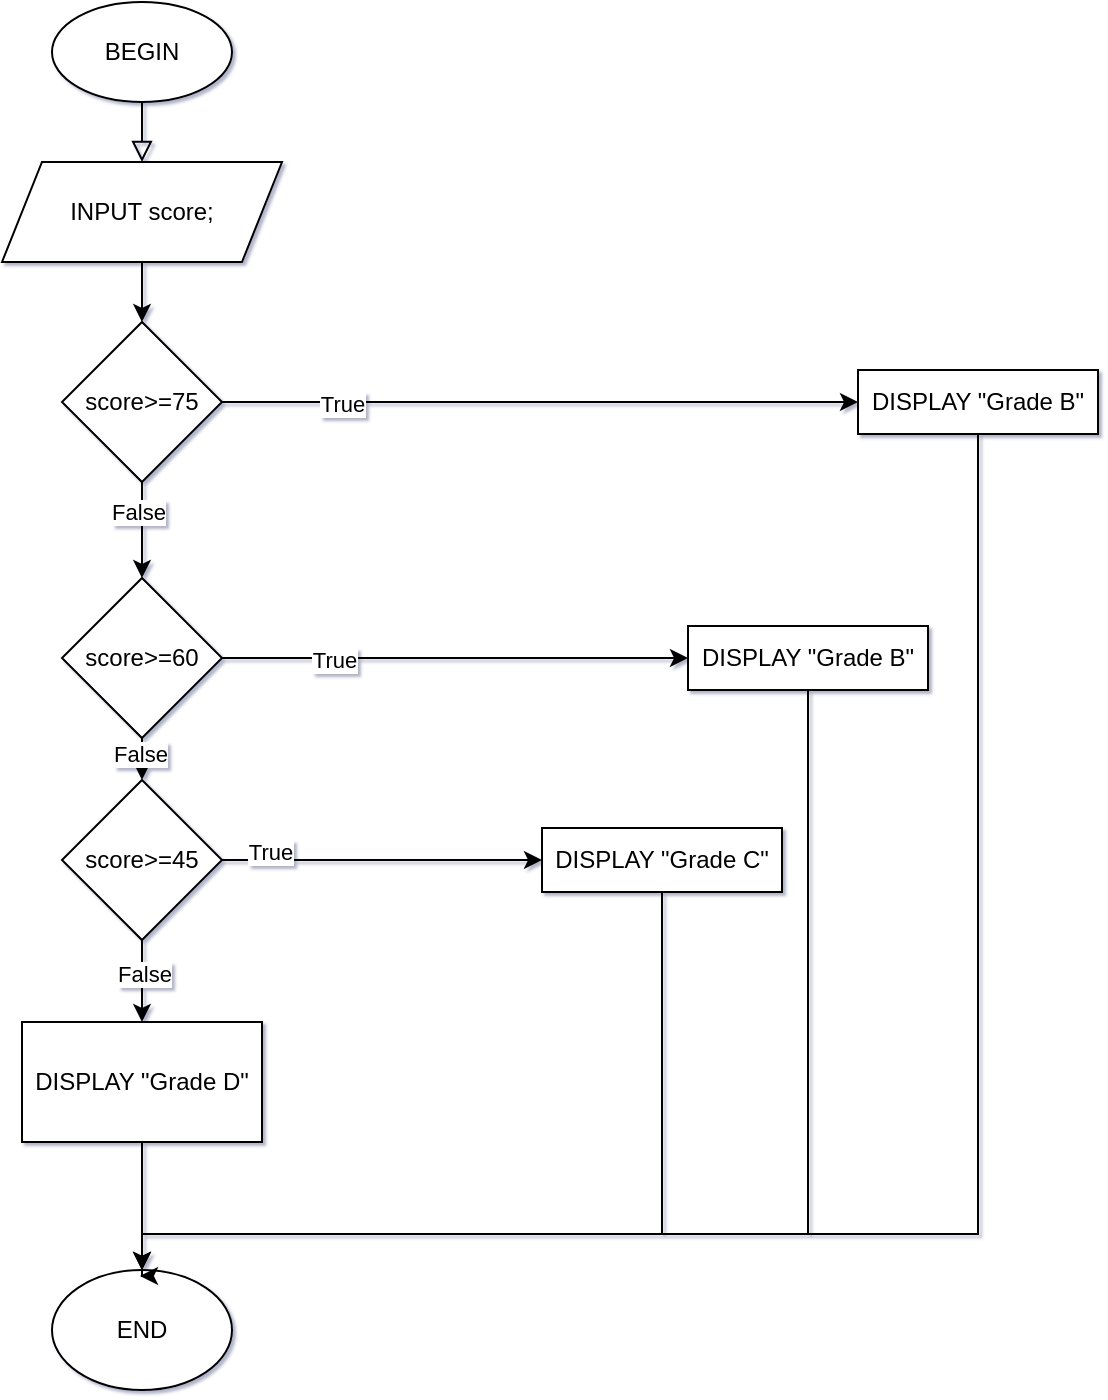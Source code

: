 <mxfile version="21.7.4" type="device">
  <diagram id="C5RBs43oDa-KdzZeNtuy" name="Page-1">
    <mxGraphModel dx="1434" dy="1150" grid="0" gridSize="10" guides="1" tooltips="1" connect="1" arrows="1" fold="1" page="0" pageScale="1" pageWidth="827" pageHeight="1169" background="#ffffff" math="0" shadow="1">
      <root>
        <mxCell id="WIyWlLk6GJQsqaUBKTNV-0" />
        <mxCell id="WIyWlLk6GJQsqaUBKTNV-1" parent="WIyWlLk6GJQsqaUBKTNV-0" />
        <mxCell id="wnio3G6jHBfv90rcc4Q--0" value="BEGIN" style="ellipse;whiteSpace=wrap;html=1;" parent="WIyWlLk6GJQsqaUBKTNV-1" vertex="1">
          <mxGeometry x="175" y="-20" width="90" height="50" as="geometry" />
        </mxCell>
        <mxCell id="wnio3G6jHBfv90rcc4Q--1" value="" style="rounded=0;html=1;jettySize=auto;orthogonalLoop=1;fontSize=11;endArrow=block;endFill=0;endSize=8;strokeWidth=1;shadow=0;labelBackgroundColor=none;edgeStyle=orthogonalEdgeStyle;exitX=0.5;exitY=1;exitDx=0;exitDy=0;entryX=0.5;entryY=0;entryDx=0;entryDy=0;" parent="WIyWlLk6GJQsqaUBKTNV-1" source="wnio3G6jHBfv90rcc4Q--0" target="wnio3G6jHBfv90rcc4Q--3" edge="1">
          <mxGeometry relative="1" as="geometry">
            <mxPoint x="219.41" y="50" as="sourcePoint" />
            <mxPoint x="220" y="80" as="targetPoint" />
          </mxGeometry>
        </mxCell>
        <mxCell id="Ly7UuTPdKaLL6hClOPxb-1" value="" style="edgeStyle=orthogonalEdgeStyle;rounded=0;orthogonalLoop=1;jettySize=auto;html=1;" parent="WIyWlLk6GJQsqaUBKTNV-1" source="wnio3G6jHBfv90rcc4Q--3" target="Ly7UuTPdKaLL6hClOPxb-0" edge="1">
          <mxGeometry relative="1" as="geometry" />
        </mxCell>
        <mxCell id="wnio3G6jHBfv90rcc4Q--3" value="INPUT score;" style="shape=parallelogram;perimeter=parallelogramPerimeter;whiteSpace=wrap;html=1;fixedSize=1;" parent="WIyWlLk6GJQsqaUBKTNV-1" vertex="1">
          <mxGeometry x="150" y="60" width="140" height="50" as="geometry" />
        </mxCell>
        <mxCell id="35OyvAojwMnE3HWSyXgO-2" value="END" style="ellipse;whiteSpace=wrap;html=1;" parent="WIyWlLk6GJQsqaUBKTNV-1" vertex="1">
          <mxGeometry x="175" y="614" width="90" height="60" as="geometry" />
        </mxCell>
        <mxCell id="Ly7UuTPdKaLL6hClOPxb-5" style="edgeStyle=orthogonalEdgeStyle;rounded=0;orthogonalLoop=1;jettySize=auto;html=1;exitX=1;exitY=0.5;exitDx=0;exitDy=0;entryX=0;entryY=0.5;entryDx=0;entryDy=0;" parent="WIyWlLk6GJQsqaUBKTNV-1" source="Ly7UuTPdKaLL6hClOPxb-0" target="C7sWbeUj2AgxCZQGBX9n-13" edge="1">
          <mxGeometry relative="1" as="geometry">
            <mxPoint x="625" y="205" as="targetPoint" />
          </mxGeometry>
        </mxCell>
        <mxCell id="Ly7UuTPdKaLL6hClOPxb-8" value="True" style="edgeLabel;html=1;align=center;verticalAlign=middle;resizable=0;points=[];" parent="Ly7UuTPdKaLL6hClOPxb-5" vertex="1" connectable="0">
          <mxGeometry x="-0.624" y="-1" relative="1" as="geometry">
            <mxPoint as="offset" />
          </mxGeometry>
        </mxCell>
        <mxCell id="C7sWbeUj2AgxCZQGBX9n-4" style="edgeStyle=orthogonalEdgeStyle;rounded=0;orthogonalLoop=1;jettySize=auto;html=1;exitX=0.5;exitY=1;exitDx=0;exitDy=0;" edge="1" parent="WIyWlLk6GJQsqaUBKTNV-1" source="Ly7UuTPdKaLL6hClOPxb-0" target="Ly7UuTPdKaLL6hClOPxb-6">
          <mxGeometry relative="1" as="geometry" />
        </mxCell>
        <mxCell id="C7sWbeUj2AgxCZQGBX9n-5" value="False" style="edgeLabel;html=1;align=center;verticalAlign=middle;resizable=0;points=[];" vertex="1" connectable="0" parent="C7sWbeUj2AgxCZQGBX9n-4">
          <mxGeometry x="-0.375" y="-2" relative="1" as="geometry">
            <mxPoint as="offset" />
          </mxGeometry>
        </mxCell>
        <mxCell id="Ly7UuTPdKaLL6hClOPxb-0" value="score&amp;gt;=75" style="rhombus;whiteSpace=wrap;html=1;" parent="WIyWlLk6GJQsqaUBKTNV-1" vertex="1">
          <mxGeometry x="180" y="140" width="80" height="80" as="geometry" />
        </mxCell>
        <mxCell id="C7sWbeUj2AgxCZQGBX9n-8" style="edgeStyle=orthogonalEdgeStyle;rounded=0;orthogonalLoop=1;jettySize=auto;html=1;exitX=0.5;exitY=1;exitDx=0;exitDy=0;entryX=0.5;entryY=0;entryDx=0;entryDy=0;" edge="1" parent="WIyWlLk6GJQsqaUBKTNV-1" source="Ly7UuTPdKaLL6hClOPxb-6" target="C7sWbeUj2AgxCZQGBX9n-7">
          <mxGeometry relative="1" as="geometry" />
        </mxCell>
        <mxCell id="C7sWbeUj2AgxCZQGBX9n-17" value="False" style="edgeLabel;html=1;align=center;verticalAlign=middle;resizable=0;points=[];" vertex="1" connectable="0" parent="C7sWbeUj2AgxCZQGBX9n-8">
          <mxGeometry x="-0.238" y="-1" relative="1" as="geometry">
            <mxPoint as="offset" />
          </mxGeometry>
        </mxCell>
        <mxCell id="C7sWbeUj2AgxCZQGBX9n-9" style="edgeStyle=orthogonalEdgeStyle;rounded=0;orthogonalLoop=1;jettySize=auto;html=1;exitX=1;exitY=0.5;exitDx=0;exitDy=0;" edge="1" parent="WIyWlLk6GJQsqaUBKTNV-1" source="Ly7UuTPdKaLL6hClOPxb-6" target="Ly7UuTPdKaLL6hClOPxb-18">
          <mxGeometry relative="1" as="geometry" />
        </mxCell>
        <mxCell id="C7sWbeUj2AgxCZQGBX9n-16" value="True" style="edgeLabel;html=1;align=center;verticalAlign=middle;resizable=0;points=[];" vertex="1" connectable="0" parent="C7sWbeUj2AgxCZQGBX9n-9">
          <mxGeometry x="-0.519" y="-1" relative="1" as="geometry">
            <mxPoint as="offset" />
          </mxGeometry>
        </mxCell>
        <mxCell id="Ly7UuTPdKaLL6hClOPxb-6" value="score&amp;gt;=60" style="rhombus;whiteSpace=wrap;html=1;" parent="WIyWlLk6GJQsqaUBKTNV-1" vertex="1">
          <mxGeometry x="180" y="268" width="80" height="80" as="geometry" />
        </mxCell>
        <mxCell id="C7sWbeUj2AgxCZQGBX9n-21" style="edgeStyle=orthogonalEdgeStyle;rounded=0;orthogonalLoop=1;jettySize=auto;html=1;exitX=0.5;exitY=1;exitDx=0;exitDy=0;" edge="1" parent="WIyWlLk6GJQsqaUBKTNV-1" source="Ly7UuTPdKaLL6hClOPxb-18">
          <mxGeometry relative="1" as="geometry">
            <mxPoint x="219" y="617" as="targetPoint" />
            <Array as="points">
              <mxPoint x="553" y="596" />
              <mxPoint x="220" y="596" />
            </Array>
          </mxGeometry>
        </mxCell>
        <mxCell id="Ly7UuTPdKaLL6hClOPxb-18" value="DISPLAY &quot;Grade B&quot;" style="rounded=0;whiteSpace=wrap;html=1;" parent="WIyWlLk6GJQsqaUBKTNV-1" vertex="1">
          <mxGeometry x="493" y="292" width="120" height="32" as="geometry" />
        </mxCell>
        <mxCell id="C7sWbeUj2AgxCZQGBX9n-2" style="edgeStyle=orthogonalEdgeStyle;rounded=0;orthogonalLoop=1;jettySize=auto;html=1;exitX=0.5;exitY=1;exitDx=0;exitDy=0;entryX=0.5;entryY=0;entryDx=0;entryDy=0;" edge="1" parent="WIyWlLk6GJQsqaUBKTNV-1" source="C7sWbeUj2AgxCZQGBX9n-1" target="35OyvAojwMnE3HWSyXgO-2">
          <mxGeometry relative="1" as="geometry" />
        </mxCell>
        <mxCell id="C7sWbeUj2AgxCZQGBX9n-1" value="DISPLAY &quot;Grade D&quot;" style="rounded=0;whiteSpace=wrap;html=1;" vertex="1" parent="WIyWlLk6GJQsqaUBKTNV-1">
          <mxGeometry x="160" y="490" width="120" height="60" as="geometry" />
        </mxCell>
        <mxCell id="C7sWbeUj2AgxCZQGBX9n-14" style="edgeStyle=orthogonalEdgeStyle;rounded=0;orthogonalLoop=1;jettySize=auto;html=1;exitX=1;exitY=0.5;exitDx=0;exitDy=0;entryX=0;entryY=0.5;entryDx=0;entryDy=0;" edge="1" parent="WIyWlLk6GJQsqaUBKTNV-1" source="C7sWbeUj2AgxCZQGBX9n-7" target="C7sWbeUj2AgxCZQGBX9n-12">
          <mxGeometry relative="1" as="geometry" />
        </mxCell>
        <mxCell id="C7sWbeUj2AgxCZQGBX9n-18" value="True" style="edgeLabel;html=1;align=center;verticalAlign=middle;resizable=0;points=[];" vertex="1" connectable="0" parent="C7sWbeUj2AgxCZQGBX9n-14">
          <mxGeometry x="-0.7" y="4" relative="1" as="geometry">
            <mxPoint as="offset" />
          </mxGeometry>
        </mxCell>
        <mxCell id="C7sWbeUj2AgxCZQGBX9n-15" style="edgeStyle=orthogonalEdgeStyle;rounded=0;orthogonalLoop=1;jettySize=auto;html=1;exitX=0.5;exitY=1;exitDx=0;exitDy=0;" edge="1" parent="WIyWlLk6GJQsqaUBKTNV-1" source="C7sWbeUj2AgxCZQGBX9n-7" target="C7sWbeUj2AgxCZQGBX9n-1">
          <mxGeometry relative="1" as="geometry" />
        </mxCell>
        <mxCell id="C7sWbeUj2AgxCZQGBX9n-19" value="False" style="edgeLabel;html=1;align=center;verticalAlign=middle;resizable=0;points=[];" vertex="1" connectable="0" parent="C7sWbeUj2AgxCZQGBX9n-15">
          <mxGeometry x="-0.171" y="1" relative="1" as="geometry">
            <mxPoint as="offset" />
          </mxGeometry>
        </mxCell>
        <mxCell id="C7sWbeUj2AgxCZQGBX9n-7" value="score&amp;gt;=45" style="rhombus;whiteSpace=wrap;html=1;" vertex="1" parent="WIyWlLk6GJQsqaUBKTNV-1">
          <mxGeometry x="180" y="369" width="80" height="80" as="geometry" />
        </mxCell>
        <mxCell id="C7sWbeUj2AgxCZQGBX9n-22" style="edgeStyle=orthogonalEdgeStyle;rounded=0;orthogonalLoop=1;jettySize=auto;html=1;exitX=0.5;exitY=1;exitDx=0;exitDy=0;entryX=0.5;entryY=0;entryDx=0;entryDy=0;" edge="1" parent="WIyWlLk6GJQsqaUBKTNV-1" source="C7sWbeUj2AgxCZQGBX9n-12" target="35OyvAojwMnE3HWSyXgO-2">
          <mxGeometry relative="1" as="geometry">
            <Array as="points">
              <mxPoint x="480" y="596" />
              <mxPoint x="220" y="596" />
            </Array>
          </mxGeometry>
        </mxCell>
        <mxCell id="C7sWbeUj2AgxCZQGBX9n-12" value="DISPLAY &quot;Grade C&quot;" style="rounded=0;whiteSpace=wrap;html=1;" vertex="1" parent="WIyWlLk6GJQsqaUBKTNV-1">
          <mxGeometry x="420" y="393" width="120" height="32" as="geometry" />
        </mxCell>
        <mxCell id="C7sWbeUj2AgxCZQGBX9n-20" style="edgeStyle=orthogonalEdgeStyle;rounded=0;orthogonalLoop=1;jettySize=auto;html=1;exitX=0.5;exitY=1;exitDx=0;exitDy=0;entryX=0.5;entryY=0;entryDx=0;entryDy=0;" edge="1" parent="WIyWlLk6GJQsqaUBKTNV-1" source="C7sWbeUj2AgxCZQGBX9n-13" target="35OyvAojwMnE3HWSyXgO-2">
          <mxGeometry relative="1" as="geometry">
            <Array as="points">
              <mxPoint x="638" y="596" />
              <mxPoint x="220" y="596" />
            </Array>
          </mxGeometry>
        </mxCell>
        <mxCell id="C7sWbeUj2AgxCZQGBX9n-13" value="DISPLAY &quot;Grade B&quot;" style="rounded=0;whiteSpace=wrap;html=1;" vertex="1" parent="WIyWlLk6GJQsqaUBKTNV-1">
          <mxGeometry x="578" y="164" width="120" height="32" as="geometry" />
        </mxCell>
      </root>
    </mxGraphModel>
  </diagram>
</mxfile>
